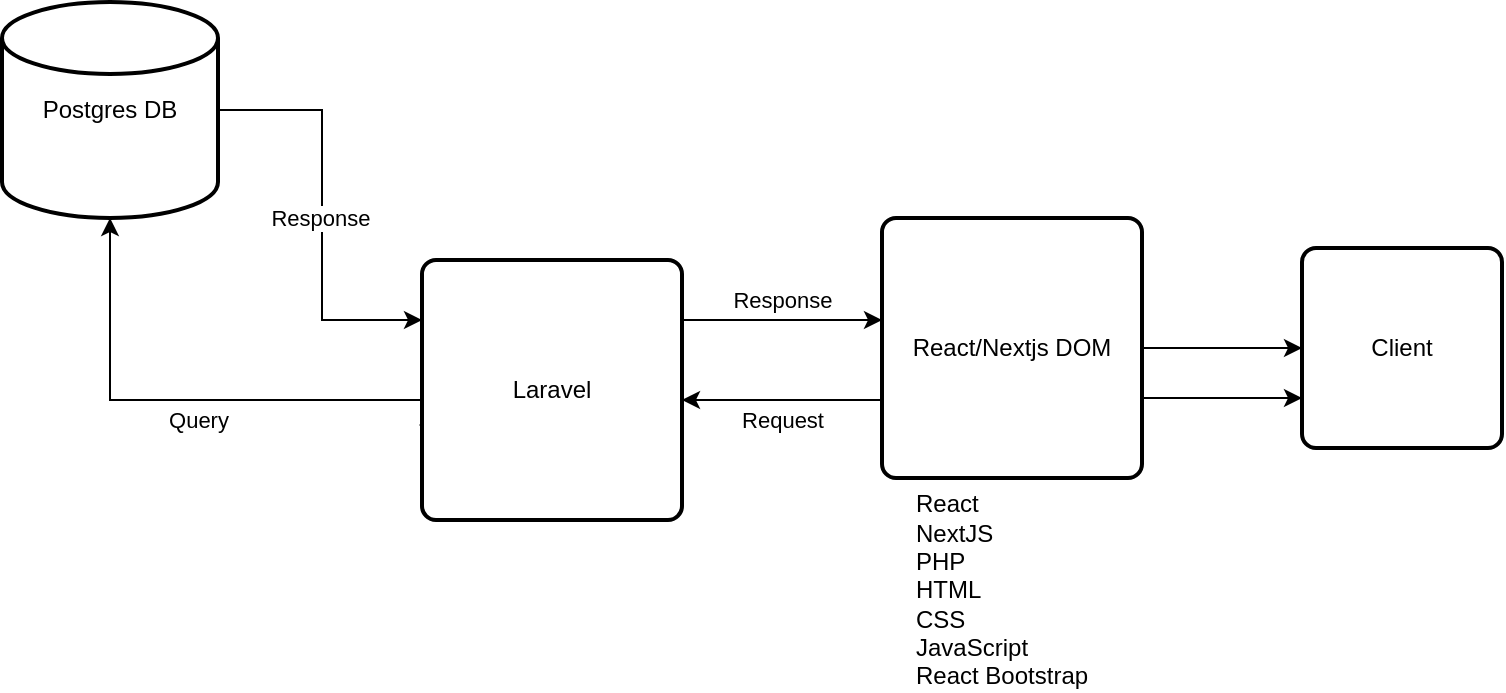<mxfile version="14.4.3" type="device"><diagram id="O7XqOk8nZpKTmRa_Ppmp" name="Page-1"><mxGraphModel dx="1024" dy="592" grid="1" gridSize="10" guides="1" tooltips="1" connect="1" arrows="1" fold="1" page="1" pageScale="1" pageWidth="827" pageHeight="1169" math="0" shadow="0"><root><mxCell id="0"/><mxCell id="1" parent="0"/><mxCell id="4dGD_j0yKC4YIODWYT2D-5" style="edgeStyle=orthogonalEdgeStyle;rounded=0;orthogonalLoop=1;jettySize=auto;html=1;" parent="1" source="4dGD_j0yKC4YIODWYT2D-2" target="nRqYeZutoClf131uT72k-1" edge="1"><mxGeometry relative="1" as="geometry"><Array as="points"><mxPoint x="210" y="105"/><mxPoint x="210" y="210"/></Array></mxGeometry></mxCell><mxCell id="4dGD_j0yKC4YIODWYT2D-13" value="Response" style="edgeLabel;html=1;align=center;verticalAlign=middle;resizable=0;points=[];" parent="4dGD_j0yKC4YIODWYT2D-5" vertex="1" connectable="0"><mxGeometry x="-0.273" y="-1" relative="1" as="geometry"><mxPoint y="31" as="offset"/></mxGeometry></mxCell><mxCell id="4dGD_j0yKC4YIODWYT2D-2" value="Postgres DB" style="strokeWidth=2;html=1;shape=mxgraph.flowchart.database;whiteSpace=wrap;" parent="1" vertex="1"><mxGeometry x="50" y="51" width="108" height="108" as="geometry"/></mxCell><mxCell id="4dGD_j0yKC4YIODWYT2D-6" style="edgeStyle=orthogonalEdgeStyle;rounded=0;orthogonalLoop=1;jettySize=auto;html=1;entryX=0;entryY=0.5;entryDx=0;entryDy=0;" parent="1" source="4dGD_j0yKC4YIODWYT2D-3" target="4dGD_j0yKC4YIODWYT2D-4" edge="1"><mxGeometry relative="1" as="geometry"/></mxCell><mxCell id="4dGD_j0yKC4YIODWYT2D-10" style="edgeStyle=orthogonalEdgeStyle;rounded=0;orthogonalLoop=1;jettySize=auto;html=1;exitX=-0.009;exitY=0.635;exitDx=0;exitDy=0;exitPerimeter=0;" parent="1" source="nRqYeZutoClf131uT72k-1" target="4dGD_j0yKC4YIODWYT2D-2" edge="1"><mxGeometry relative="1" as="geometry"><Array as="points"><mxPoint x="309" y="250"/><mxPoint x="104" y="250"/></Array></mxGeometry></mxCell><mxCell id="4dGD_j0yKC4YIODWYT2D-12" value="Query" style="edgeLabel;html=1;align=center;verticalAlign=middle;resizable=0;points=[];" parent="4dGD_j0yKC4YIODWYT2D-10" vertex="1" connectable="0"><mxGeometry x="0.25" y="-1" relative="1" as="geometry"><mxPoint y="11" as="offset"/></mxGeometry></mxCell><mxCell id="nRqYeZutoClf131uT72k-2" style="edgeStyle=orthogonalEdgeStyle;rounded=0;orthogonalLoop=1;jettySize=auto;html=1;entryX=0;entryY=0.75;entryDx=0;entryDy=0;" edge="1" parent="1" source="4dGD_j0yKC4YIODWYT2D-3" target="4dGD_j0yKC4YIODWYT2D-4"><mxGeometry relative="1" as="geometry"><Array as="points"><mxPoint x="640" y="249"/><mxPoint x="640" y="249"/></Array></mxGeometry></mxCell><mxCell id="nRqYeZutoClf131uT72k-4" style="edgeStyle=orthogonalEdgeStyle;rounded=0;orthogonalLoop=1;jettySize=auto;html=1;" edge="1" parent="1" source="4dGD_j0yKC4YIODWYT2D-3" target="nRqYeZutoClf131uT72k-1"><mxGeometry relative="1" as="geometry"><Array as="points"><mxPoint x="450" y="250"/><mxPoint x="450" y="250"/></Array></mxGeometry></mxCell><mxCell id="nRqYeZutoClf131uT72k-5" value="Request" style="edgeLabel;html=1;align=center;verticalAlign=middle;resizable=0;points=[];" vertex="1" connectable="0" parent="nRqYeZutoClf131uT72k-4"><mxGeometry x="0.268" y="-3" relative="1" as="geometry"><mxPoint x="13" y="13" as="offset"/></mxGeometry></mxCell><mxCell id="4dGD_j0yKC4YIODWYT2D-3" value="React/Nextjs DOM" style="rounded=1;whiteSpace=wrap;html=1;absoluteArcSize=1;arcSize=14;strokeWidth=2;" parent="1" vertex="1"><mxGeometry x="490" y="159" width="130" height="130" as="geometry"/></mxCell><mxCell id="4dGD_j0yKC4YIODWYT2D-4" value="Client" style="rounded=1;whiteSpace=wrap;html=1;absoluteArcSize=1;arcSize=14;strokeWidth=2;" parent="1" vertex="1"><mxGeometry x="700" y="174" width="100" height="100" as="geometry"/></mxCell><mxCell id="4dGD_j0yKC4YIODWYT2D-7" value="React&lt;br&gt;NextJS&lt;br&gt;PHP&lt;br&gt;HTML&lt;br&gt;CSS&lt;br&gt;JavaScript&lt;br&gt;React Bootstrap" style="text;html=1;align=left;verticalAlign=middle;resizable=0;points=[];autosize=1;" parent="1" vertex="1"><mxGeometry x="505" y="295" width="100" height="100" as="geometry"/></mxCell><mxCell id="nRqYeZutoClf131uT72k-3" style="edgeStyle=orthogonalEdgeStyle;rounded=0;orthogonalLoop=1;jettySize=auto;html=1;" edge="1" parent="1" source="nRqYeZutoClf131uT72k-1" target="4dGD_j0yKC4YIODWYT2D-3"><mxGeometry relative="1" as="geometry"><Array as="points"><mxPoint x="450" y="210"/><mxPoint x="450" y="210"/></Array></mxGeometry></mxCell><mxCell id="nRqYeZutoClf131uT72k-6" value="Response" style="edgeLabel;html=1;align=center;verticalAlign=middle;resizable=0;points=[];" vertex="1" connectable="0" parent="nRqYeZutoClf131uT72k-3"><mxGeometry x="-0.288" y="1" relative="1" as="geometry"><mxPoint x="14" y="-9" as="offset"/></mxGeometry></mxCell><mxCell id="nRqYeZutoClf131uT72k-1" value="Laravel" style="rounded=1;whiteSpace=wrap;html=1;absoluteArcSize=1;arcSize=14;strokeWidth=2;fontStyle=0" vertex="1" parent="1"><mxGeometry x="260" y="180" width="130" height="130" as="geometry"/></mxCell></root></mxGraphModel></diagram></mxfile>